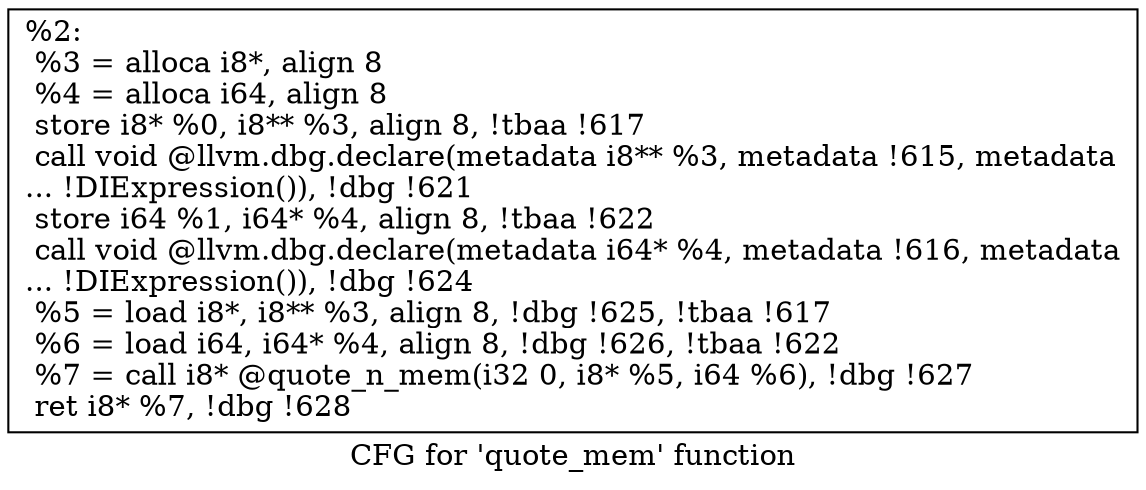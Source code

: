 digraph "CFG for 'quote_mem' function" {
	label="CFG for 'quote_mem' function";

	Node0x1448460 [shape=record,label="{%2:\l  %3 = alloca i8*, align 8\l  %4 = alloca i64, align 8\l  store i8* %0, i8** %3, align 8, !tbaa !617\l  call void @llvm.dbg.declare(metadata i8** %3, metadata !615, metadata\l... !DIExpression()), !dbg !621\l  store i64 %1, i64* %4, align 8, !tbaa !622\l  call void @llvm.dbg.declare(metadata i64* %4, metadata !616, metadata\l... !DIExpression()), !dbg !624\l  %5 = load i8*, i8** %3, align 8, !dbg !625, !tbaa !617\l  %6 = load i64, i64* %4, align 8, !dbg !626, !tbaa !622\l  %7 = call i8* @quote_n_mem(i32 0, i8* %5, i64 %6), !dbg !627\l  ret i8* %7, !dbg !628\l}"];
}
